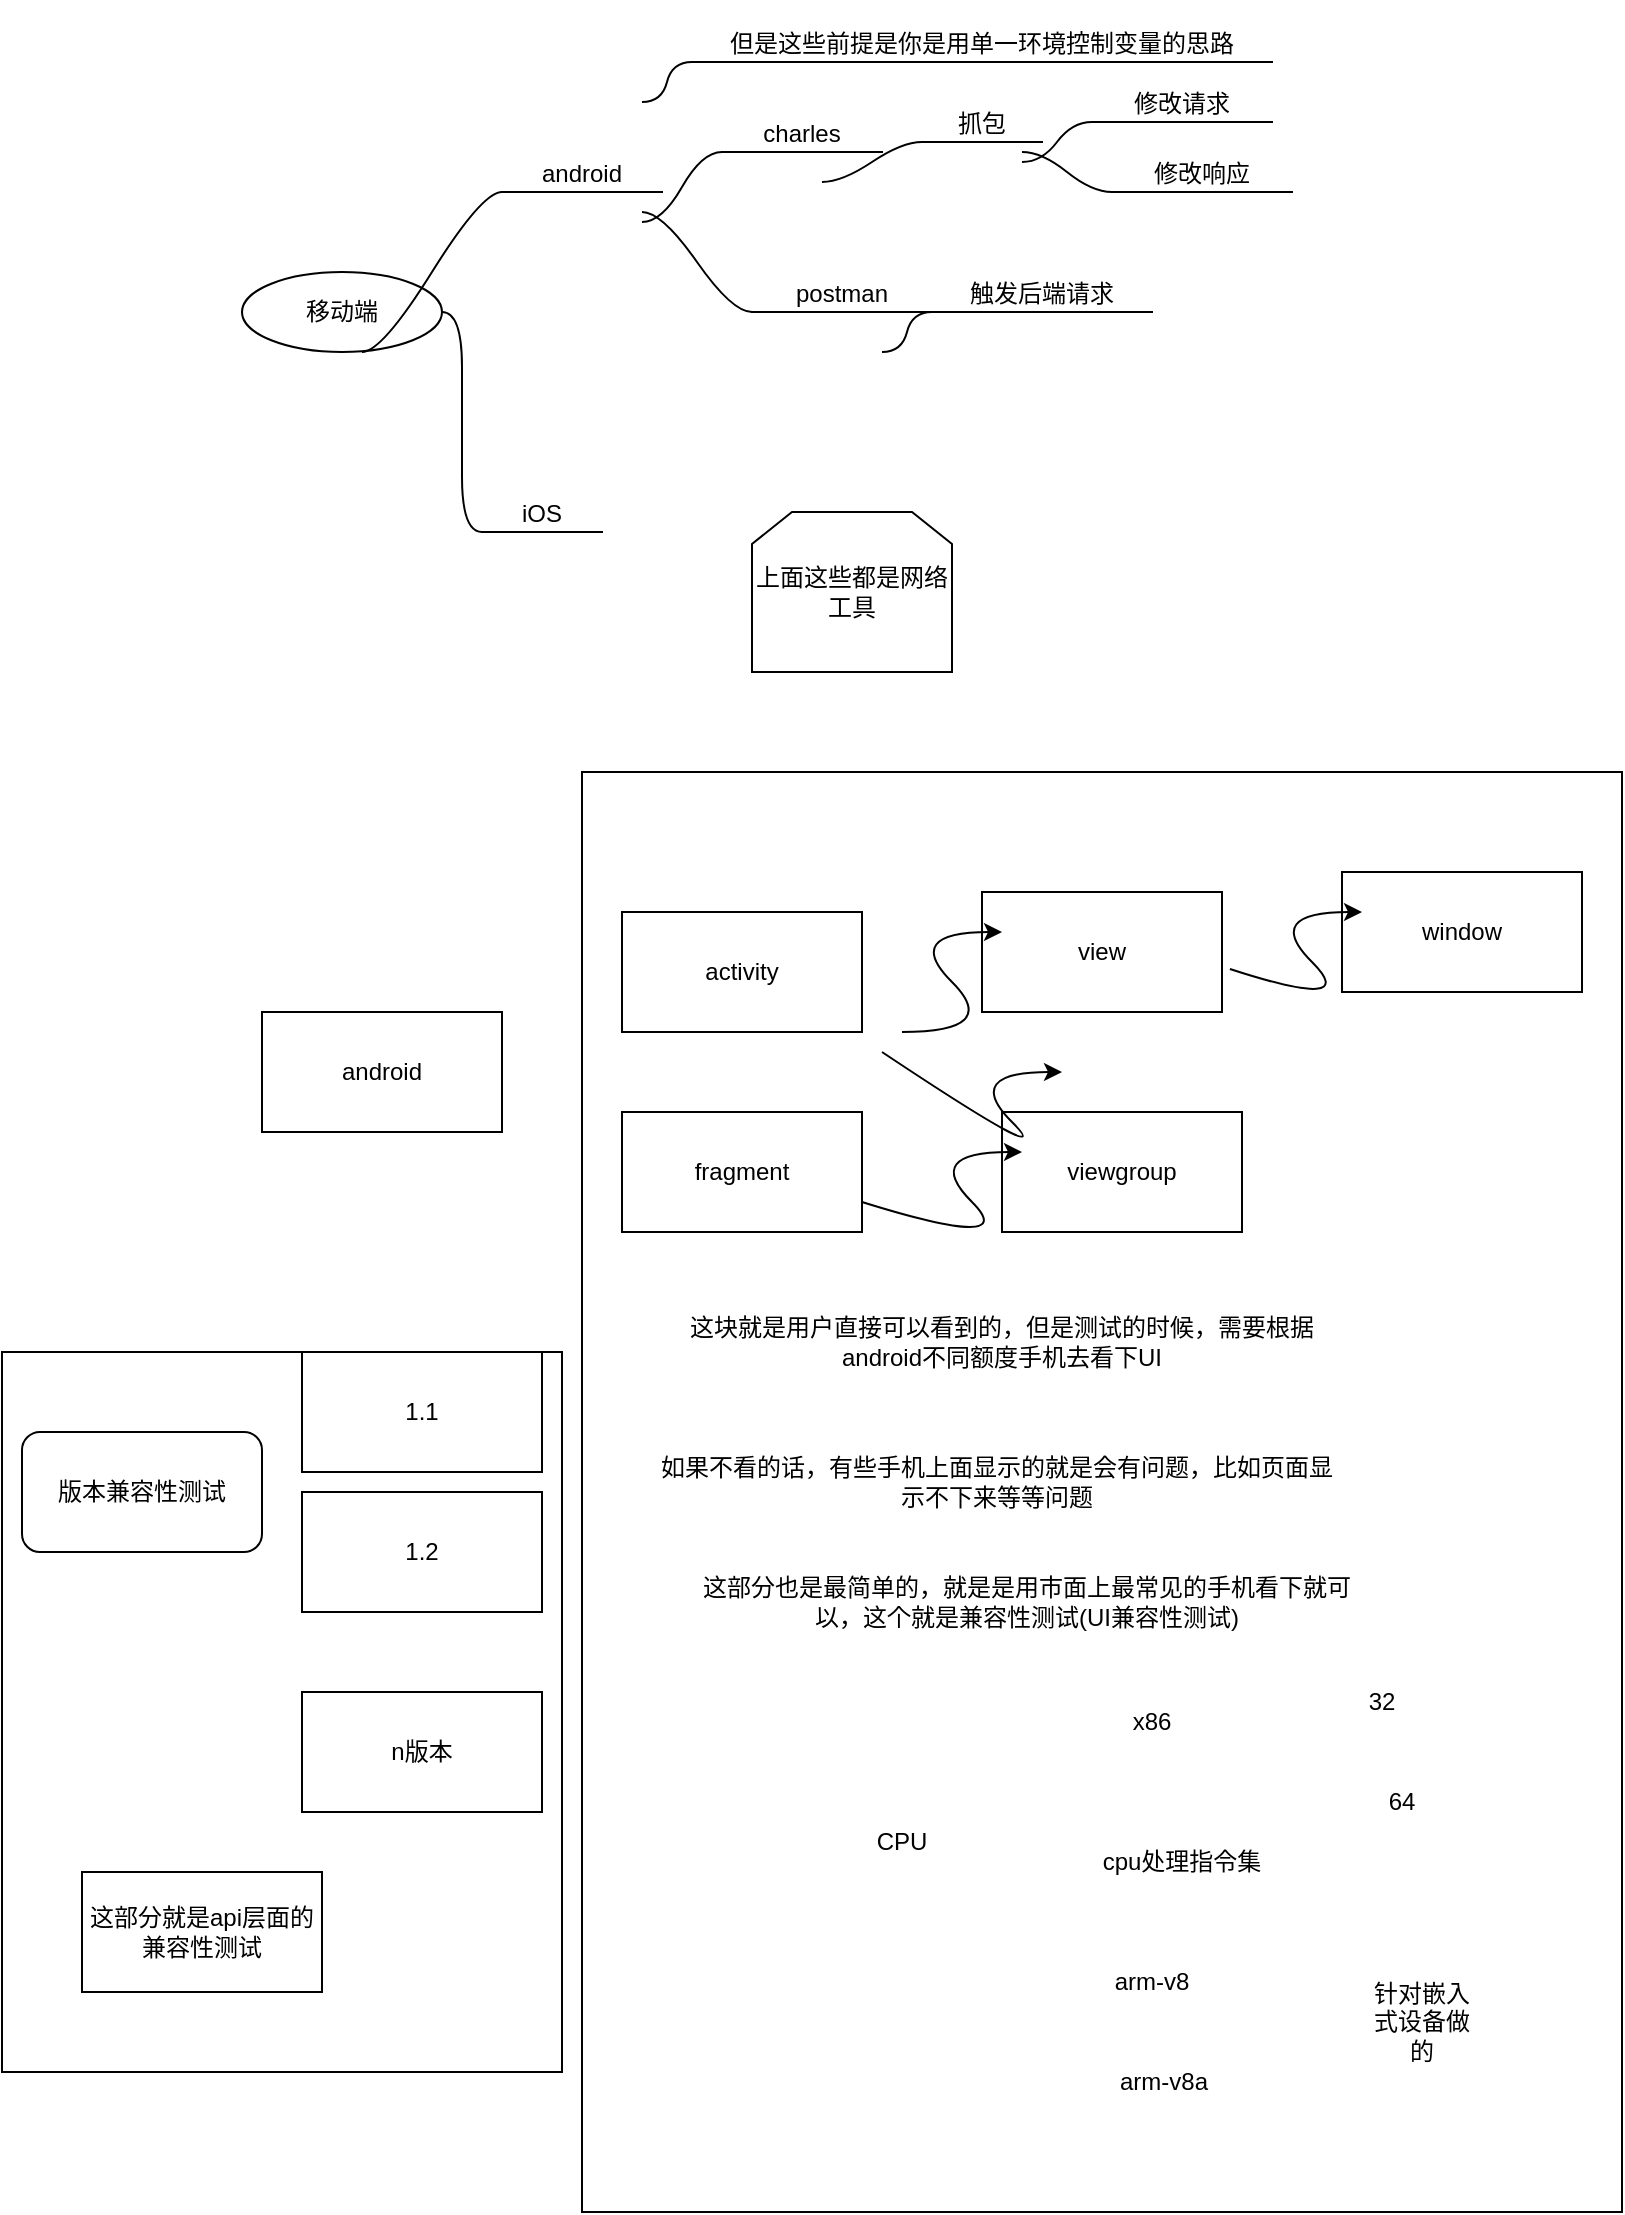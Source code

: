 <mxfile version="20.2.5" type="github">
  <diagram id="UCVIphw-d1U0ZbFAUXC0" name="第 1 页">
    <mxGraphModel dx="946" dy="511" grid="1" gridSize="10" guides="1" tooltips="1" connect="1" arrows="1" fold="1" page="1" pageScale="1" pageWidth="827" pageHeight="1169" math="0" shadow="0">
      <root>
        <mxCell id="0" />
        <mxCell id="1" parent="0" />
        <mxCell id="qprxV2yNGJppye9Mok9R-2" value="移动端" style="ellipse;whiteSpace=wrap;html=1;align=center;newEdgeStyle={&quot;edgeStyle&quot;:&quot;entityRelationEdgeStyle&quot;,&quot;startArrow&quot;:&quot;none&quot;,&quot;endArrow&quot;:&quot;none&quot;,&quot;segment&quot;:10,&quot;curved&quot;:1};treeFolding=1;treeMoving=1;" vertex="1" collapsed="1" parent="1">
          <mxGeometry x="120" y="160" width="100" height="40" as="geometry" />
        </mxCell>
        <mxCell id="qprxV2yNGJppye9Mok9R-5" value="android" style="whiteSpace=wrap;html=1;shape=partialRectangle;top=0;left=0;bottom=1;right=0;points=[[0,1],[1,1]];fillColor=none;align=center;verticalAlign=bottom;routingCenterY=0.5;snapToPoint=1;recursiveResize=0;autosize=1;treeFolding=1;treeMoving=1;newEdgeStyle={&quot;edgeStyle&quot;:&quot;entityRelationEdgeStyle&quot;,&quot;startArrow&quot;:&quot;none&quot;,&quot;endArrow&quot;:&quot;none&quot;,&quot;segment&quot;:10,&quot;curved&quot;:1};" vertex="1" parent="1">
          <mxGeometry x="250" y="90" width="80" height="30" as="geometry" />
        </mxCell>
        <mxCell id="qprxV2yNGJppye9Mok9R-6" value="" style="edgeStyle=entityRelationEdgeStyle;startArrow=none;endArrow=none;segment=10;curved=1;rounded=0;" edge="1" target="qprxV2yNGJppye9Mok9R-5" parent="1">
          <mxGeometry relative="1" as="geometry">
            <mxPoint x="180" y="200" as="sourcePoint" />
          </mxGeometry>
        </mxCell>
        <mxCell id="qprxV2yNGJppye9Mok9R-8" value="iOS" style="whiteSpace=wrap;html=1;shape=partialRectangle;top=0;left=0;bottom=1;right=0;points=[[0,1],[1,1]];fillColor=none;align=center;verticalAlign=bottom;routingCenterY=0.5;snapToPoint=1;recursiveResize=0;autosize=1;treeFolding=1;treeMoving=1;newEdgeStyle={&quot;edgeStyle&quot;:&quot;entityRelationEdgeStyle&quot;,&quot;startArrow&quot;:&quot;none&quot;,&quot;endArrow&quot;:&quot;none&quot;,&quot;segment&quot;:10,&quot;curved&quot;:1};" vertex="1" parent="1">
          <mxGeometry x="240" y="260" width="60" height="30" as="geometry" />
        </mxCell>
        <mxCell id="qprxV2yNGJppye9Mok9R-9" value="" style="edgeStyle=entityRelationEdgeStyle;startArrow=none;endArrow=none;segment=10;curved=1;rounded=0;" edge="1" target="qprxV2yNGJppye9Mok9R-8" parent="1" source="qprxV2yNGJppye9Mok9R-2">
          <mxGeometry relative="1" as="geometry">
            <mxPoint x="160" y="240" as="sourcePoint" />
          </mxGeometry>
        </mxCell>
        <mxCell id="qprxV2yNGJppye9Mok9R-10" value="charles" style="whiteSpace=wrap;html=1;shape=partialRectangle;top=0;left=0;bottom=1;right=0;points=[[0,1],[1,1]];fillColor=none;align=center;verticalAlign=bottom;routingCenterY=0.5;snapToPoint=1;recursiveResize=0;autosize=1;treeFolding=1;treeMoving=1;newEdgeStyle={&quot;edgeStyle&quot;:&quot;entityRelationEdgeStyle&quot;,&quot;startArrow&quot;:&quot;none&quot;,&quot;endArrow&quot;:&quot;none&quot;,&quot;segment&quot;:10,&quot;curved&quot;:1};" vertex="1" parent="1">
          <mxGeometry x="360" y="70" width="80" height="30" as="geometry" />
        </mxCell>
        <mxCell id="qprxV2yNGJppye9Mok9R-11" value="" style="edgeStyle=entityRelationEdgeStyle;startArrow=none;endArrow=none;segment=10;curved=1;rounded=0;" edge="1" target="qprxV2yNGJppye9Mok9R-10" parent="1">
          <mxGeometry relative="1" as="geometry">
            <mxPoint x="320" y="135" as="sourcePoint" />
          </mxGeometry>
        </mxCell>
        <mxCell id="qprxV2yNGJppye9Mok9R-12" value="postman" style="whiteSpace=wrap;html=1;shape=partialRectangle;top=0;left=0;bottom=1;right=0;points=[[0,1],[1,1]];fillColor=none;align=center;verticalAlign=bottom;routingCenterY=0.5;snapToPoint=1;recursiveResize=0;autosize=1;treeFolding=1;treeMoving=1;newEdgeStyle={&quot;edgeStyle&quot;:&quot;entityRelationEdgeStyle&quot;,&quot;startArrow&quot;:&quot;none&quot;,&quot;endArrow&quot;:&quot;none&quot;,&quot;segment&quot;:10,&quot;curved&quot;:1};" vertex="1" parent="1">
          <mxGeometry x="375" y="150" width="90" height="30" as="geometry" />
        </mxCell>
        <mxCell id="qprxV2yNGJppye9Mok9R-13" value="" style="edgeStyle=entityRelationEdgeStyle;startArrow=none;endArrow=none;segment=10;curved=1;rounded=0;" edge="1" target="qprxV2yNGJppye9Mok9R-12" parent="1">
          <mxGeometry relative="1" as="geometry">
            <mxPoint x="320" y="130" as="sourcePoint" />
          </mxGeometry>
        </mxCell>
        <mxCell id="qprxV2yNGJppye9Mok9R-14" value="触发后端请求" style="whiteSpace=wrap;html=1;shape=partialRectangle;top=0;left=0;bottom=1;right=0;points=[[0,1],[1,1]];fillColor=none;align=center;verticalAlign=bottom;routingCenterY=0.5;snapToPoint=1;recursiveResize=0;autosize=1;treeFolding=1;treeMoving=1;newEdgeStyle={&quot;edgeStyle&quot;:&quot;entityRelationEdgeStyle&quot;,&quot;startArrow&quot;:&quot;none&quot;,&quot;endArrow&quot;:&quot;none&quot;,&quot;segment&quot;:10,&quot;curved&quot;:1};" vertex="1" parent="1">
          <mxGeometry x="465" y="150" width="110" height="30" as="geometry" />
        </mxCell>
        <mxCell id="qprxV2yNGJppye9Mok9R-15" value="" style="edgeStyle=entityRelationEdgeStyle;startArrow=none;endArrow=none;segment=10;curved=1;rounded=0;" edge="1" target="qprxV2yNGJppye9Mok9R-14" parent="1">
          <mxGeometry relative="1" as="geometry">
            <mxPoint x="440" y="200" as="sourcePoint" />
          </mxGeometry>
        </mxCell>
        <mxCell id="qprxV2yNGJppye9Mok9R-16" value="抓包" style="whiteSpace=wrap;html=1;shape=partialRectangle;top=0;left=0;bottom=1;right=0;points=[[0,1],[1,1]];fillColor=none;align=center;verticalAlign=bottom;routingCenterY=0.5;snapToPoint=1;recursiveResize=0;autosize=1;treeFolding=1;treeMoving=1;newEdgeStyle={&quot;edgeStyle&quot;:&quot;entityRelationEdgeStyle&quot;,&quot;startArrow&quot;:&quot;none&quot;,&quot;endArrow&quot;:&quot;none&quot;,&quot;segment&quot;:10,&quot;curved&quot;:1};" vertex="1" parent="1">
          <mxGeometry x="460" y="65" width="60" height="30" as="geometry" />
        </mxCell>
        <mxCell id="qprxV2yNGJppye9Mok9R-17" value="" style="edgeStyle=entityRelationEdgeStyle;startArrow=none;endArrow=none;segment=10;curved=1;rounded=0;" edge="1" target="qprxV2yNGJppye9Mok9R-16" parent="1">
          <mxGeometry relative="1" as="geometry">
            <mxPoint x="410" y="115" as="sourcePoint" />
          </mxGeometry>
        </mxCell>
        <mxCell id="qprxV2yNGJppye9Mok9R-18" value="修改请求" style="whiteSpace=wrap;html=1;shape=partialRectangle;top=0;left=0;bottom=1;right=0;points=[[0,1],[1,1]];fillColor=none;align=center;verticalAlign=bottom;routingCenterY=0.5;snapToPoint=1;recursiveResize=0;autosize=1;treeFolding=1;treeMoving=1;newEdgeStyle={&quot;edgeStyle&quot;:&quot;entityRelationEdgeStyle&quot;,&quot;startArrow&quot;:&quot;none&quot;,&quot;endArrow&quot;:&quot;none&quot;,&quot;segment&quot;:10,&quot;curved&quot;:1};" vertex="1" parent="1">
          <mxGeometry x="545" y="55" width="90" height="30" as="geometry" />
        </mxCell>
        <mxCell id="qprxV2yNGJppye9Mok9R-19" value="" style="edgeStyle=entityRelationEdgeStyle;startArrow=none;endArrow=none;segment=10;curved=1;rounded=0;" edge="1" target="qprxV2yNGJppye9Mok9R-18" parent="1">
          <mxGeometry relative="1" as="geometry">
            <mxPoint x="510" y="105" as="sourcePoint" />
          </mxGeometry>
        </mxCell>
        <mxCell id="qprxV2yNGJppye9Mok9R-20" value="修改响应" style="whiteSpace=wrap;html=1;shape=partialRectangle;top=0;left=0;bottom=1;right=0;points=[[0,1],[1,1]];fillColor=none;align=center;verticalAlign=bottom;routingCenterY=0.5;snapToPoint=1;recursiveResize=0;autosize=1;treeFolding=1;treeMoving=1;newEdgeStyle={&quot;edgeStyle&quot;:&quot;entityRelationEdgeStyle&quot;,&quot;startArrow&quot;:&quot;none&quot;,&quot;endArrow&quot;:&quot;none&quot;,&quot;segment&quot;:10,&quot;curved&quot;:1};" vertex="1" parent="1">
          <mxGeometry x="555" y="90" width="90" height="30" as="geometry" />
        </mxCell>
        <mxCell id="qprxV2yNGJppye9Mok9R-21" value="" style="edgeStyle=entityRelationEdgeStyle;startArrow=none;endArrow=none;segment=10;curved=1;rounded=0;" edge="1" target="qprxV2yNGJppye9Mok9R-20" parent="1">
          <mxGeometry relative="1" as="geometry">
            <mxPoint x="510" y="100" as="sourcePoint" />
          </mxGeometry>
        </mxCell>
        <mxCell id="qprxV2yNGJppye9Mok9R-22" value="但是这些前提是你是用单一环境控制变量的思路" style="whiteSpace=wrap;html=1;shape=partialRectangle;top=0;left=0;bottom=1;right=0;points=[[0,1],[1,1]];fillColor=none;align=center;verticalAlign=bottom;routingCenterY=0.5;snapToPoint=1;recursiveResize=0;autosize=1;treeFolding=1;treeMoving=1;newEdgeStyle={&quot;edgeStyle&quot;:&quot;entityRelationEdgeStyle&quot;,&quot;startArrow&quot;:&quot;none&quot;,&quot;endArrow&quot;:&quot;none&quot;,&quot;segment&quot;:10,&quot;curved&quot;:1};" vertex="1" parent="1">
          <mxGeometry x="345" y="25" width="290" height="30" as="geometry" />
        </mxCell>
        <mxCell id="qprxV2yNGJppye9Mok9R-23" value="" style="edgeStyle=entityRelationEdgeStyle;startArrow=none;endArrow=none;segment=10;curved=1;rounded=0;" edge="1" target="qprxV2yNGJppye9Mok9R-22" parent="1">
          <mxGeometry relative="1" as="geometry">
            <mxPoint x="320" y="75" as="sourcePoint" />
          </mxGeometry>
        </mxCell>
        <mxCell id="qprxV2yNGJppye9Mok9R-24" value="上面这些都是网络工具" style="shape=loopLimit;whiteSpace=wrap;html=1;" vertex="1" parent="1">
          <mxGeometry x="375" y="280" width="100" height="80" as="geometry" />
        </mxCell>
        <mxCell id="qprxV2yNGJppye9Mok9R-25" value="android" style="rounded=0;whiteSpace=wrap;html=1;" vertex="1" parent="1">
          <mxGeometry x="130" y="530" width="120" height="60" as="geometry" />
        </mxCell>
        <mxCell id="qprxV2yNGJppye9Mok9R-37" value="" style="rounded=0;whiteSpace=wrap;html=1;" vertex="1" parent="1">
          <mxGeometry x="290" y="410" width="520" height="720" as="geometry" />
        </mxCell>
        <mxCell id="qprxV2yNGJppye9Mok9R-26" value="activity" style="rounded=0;whiteSpace=wrap;html=1;" vertex="1" parent="1">
          <mxGeometry x="310" y="480" width="120" height="60" as="geometry" />
        </mxCell>
        <mxCell id="qprxV2yNGJppye9Mok9R-27" value="fragment" style="rounded=0;whiteSpace=wrap;html=1;" vertex="1" parent="1">
          <mxGeometry x="310" y="580" width="120" height="60" as="geometry" />
        </mxCell>
        <mxCell id="qprxV2yNGJppye9Mok9R-28" value="view" style="rounded=0;whiteSpace=wrap;html=1;" vertex="1" parent="1">
          <mxGeometry x="490" y="470" width="120" height="60" as="geometry" />
        </mxCell>
        <mxCell id="qprxV2yNGJppye9Mok9R-29" value="viewgroup" style="rounded=0;whiteSpace=wrap;html=1;" vertex="1" parent="1">
          <mxGeometry x="500" y="580" width="120" height="60" as="geometry" />
        </mxCell>
        <mxCell id="qprxV2yNGJppye9Mok9R-30" value="window" style="rounded=0;whiteSpace=wrap;html=1;" vertex="1" parent="1">
          <mxGeometry x="670" y="460" width="120" height="60" as="geometry" />
        </mxCell>
        <mxCell id="qprxV2yNGJppye9Mok9R-31" value="" style="curved=1;endArrow=classic;html=1;rounded=0;exitX=1.033;exitY=0.642;exitDx=0;exitDy=0;exitPerimeter=0;" edge="1" parent="1" source="qprxV2yNGJppye9Mok9R-28">
          <mxGeometry width="50" height="50" relative="1" as="geometry">
            <mxPoint x="630" y="530" as="sourcePoint" />
            <mxPoint x="680" y="480" as="targetPoint" />
            <Array as="points">
              <mxPoint x="680" y="530" />
              <mxPoint x="630" y="480" />
            </Array>
          </mxGeometry>
        </mxCell>
        <mxCell id="qprxV2yNGJppye9Mok9R-33" value="" style="curved=1;endArrow=classic;html=1;rounded=0;" edge="1" parent="1">
          <mxGeometry width="50" height="50" relative="1" as="geometry">
            <mxPoint x="450" y="540" as="sourcePoint" />
            <mxPoint x="500" y="490" as="targetPoint" />
            <Array as="points">
              <mxPoint x="500" y="540" />
              <mxPoint x="450" y="490" />
            </Array>
          </mxGeometry>
        </mxCell>
        <mxCell id="qprxV2yNGJppye9Mok9R-34" value="" style="curved=1;endArrow=classic;html=1;rounded=0;" edge="1" parent="1">
          <mxGeometry width="50" height="50" relative="1" as="geometry">
            <mxPoint x="440" y="550" as="sourcePoint" />
            <mxPoint x="530" y="560" as="targetPoint" />
            <Array as="points">
              <mxPoint x="530" y="610" />
              <mxPoint x="480" y="560" />
            </Array>
          </mxGeometry>
        </mxCell>
        <mxCell id="qprxV2yNGJppye9Mok9R-36" value="" style="curved=1;endArrow=classic;html=1;rounded=0;exitX=1;exitY=0.75;exitDx=0;exitDy=0;" edge="1" parent="1" source="qprxV2yNGJppye9Mok9R-27">
          <mxGeometry width="50" height="50" relative="1" as="geometry">
            <mxPoint x="460" y="650" as="sourcePoint" />
            <mxPoint x="510" y="600" as="targetPoint" />
            <Array as="points">
              <mxPoint x="510" y="650" />
              <mxPoint x="460" y="600" />
            </Array>
          </mxGeometry>
        </mxCell>
        <mxCell id="qprxV2yNGJppye9Mok9R-38" value="这块就是用户直接可以看到的，但是测试的时候，需要根据android不同额度手机去看下UI&lt;br&gt;" style="text;html=1;strokeColor=none;fillColor=none;align=center;verticalAlign=middle;whiteSpace=wrap;rounded=0;" vertex="1" parent="1">
          <mxGeometry x="340" y="680" width="320" height="30" as="geometry" />
        </mxCell>
        <mxCell id="qprxV2yNGJppye9Mok9R-39" value="如果不看的话，有些手机上面显示的就是会有问题，比如页面显示不下来等等问题" style="text;html=1;strokeColor=none;fillColor=none;align=center;verticalAlign=middle;whiteSpace=wrap;rounded=0;" vertex="1" parent="1">
          <mxGeometry x="325" y="750" width="345" height="30" as="geometry" />
        </mxCell>
        <mxCell id="qprxV2yNGJppye9Mok9R-40" value="这部分也是最简单的，就是是用市面上最常见的手机看下就可以，这个就是兼容性测试(UI兼容性测试)" style="text;html=1;strokeColor=none;fillColor=none;align=center;verticalAlign=middle;whiteSpace=wrap;rounded=0;" vertex="1" parent="1">
          <mxGeometry x="345" y="810" width="335" height="30" as="geometry" />
        </mxCell>
        <mxCell id="qprxV2yNGJppye9Mok9R-41" value="CPU" style="text;html=1;strokeColor=none;fillColor=none;align=center;verticalAlign=middle;whiteSpace=wrap;rounded=0;" vertex="1" parent="1">
          <mxGeometry x="420" y="930" width="60" height="30" as="geometry" />
        </mxCell>
        <mxCell id="qprxV2yNGJppye9Mok9R-44" value="x86" style="text;html=1;strokeColor=none;fillColor=none;align=center;verticalAlign=middle;whiteSpace=wrap;rounded=0;" vertex="1" parent="1">
          <mxGeometry x="545" y="870" width="60" height="30" as="geometry" />
        </mxCell>
        <mxCell id="qprxV2yNGJppye9Mok9R-45" value="32" style="text;html=1;strokeColor=none;fillColor=none;align=center;verticalAlign=middle;whiteSpace=wrap;rounded=0;" vertex="1" parent="1">
          <mxGeometry x="660" y="860" width="60" height="30" as="geometry" />
        </mxCell>
        <mxCell id="qprxV2yNGJppye9Mok9R-46" value="64" style="text;html=1;strokeColor=none;fillColor=none;align=center;verticalAlign=middle;whiteSpace=wrap;rounded=0;" vertex="1" parent="1">
          <mxGeometry x="670" y="910" width="60" height="30" as="geometry" />
        </mxCell>
        <mxCell id="qprxV2yNGJppye9Mok9R-47" value="cpu处理指令集" style="text;html=1;strokeColor=none;fillColor=none;align=center;verticalAlign=middle;whiteSpace=wrap;rounded=0;" vertex="1" parent="1">
          <mxGeometry x="545" y="940" width="90" height="30" as="geometry" />
        </mxCell>
        <mxCell id="qprxV2yNGJppye9Mok9R-48" value="arm-v8" style="text;html=1;strokeColor=none;fillColor=none;align=center;verticalAlign=middle;whiteSpace=wrap;rounded=0;" vertex="1" parent="1">
          <mxGeometry x="545" y="1000" width="60" height="30" as="geometry" />
        </mxCell>
        <mxCell id="qprxV2yNGJppye9Mok9R-49" value="arm-v8a" style="text;html=1;strokeColor=none;fillColor=none;align=center;verticalAlign=middle;whiteSpace=wrap;rounded=0;" vertex="1" parent="1">
          <mxGeometry x="551" y="1050" width="60" height="30" as="geometry" />
        </mxCell>
        <mxCell id="qprxV2yNGJppye9Mok9R-56" value="" style="rounded=0;whiteSpace=wrap;html=1;" vertex="1" parent="1">
          <mxGeometry y="700" width="280" height="360" as="geometry" />
        </mxCell>
        <mxCell id="qprxV2yNGJppye9Mok9R-50" value="针对嵌入式设备做的" style="text;html=1;strokeColor=none;fillColor=none;align=center;verticalAlign=middle;whiteSpace=wrap;rounded=0;" vertex="1" parent="1">
          <mxGeometry x="680" y="1020" width="60" height="30" as="geometry" />
        </mxCell>
        <mxCell id="qprxV2yNGJppye9Mok9R-51" value="版本兼容性测试" style="rounded=1;whiteSpace=wrap;html=1;" vertex="1" parent="1">
          <mxGeometry x="10" y="740" width="120" height="60" as="geometry" />
        </mxCell>
        <mxCell id="qprxV2yNGJppye9Mok9R-52" value="1.1" style="rounded=0;whiteSpace=wrap;html=1;" vertex="1" parent="1">
          <mxGeometry x="150" y="700" width="120" height="60" as="geometry" />
        </mxCell>
        <mxCell id="qprxV2yNGJppye9Mok9R-53" value="1.2" style="rounded=0;whiteSpace=wrap;html=1;" vertex="1" parent="1">
          <mxGeometry x="150" y="770" width="120" height="60" as="geometry" />
        </mxCell>
        <mxCell id="qprxV2yNGJppye9Mok9R-54" value="n版本" style="rounded=0;whiteSpace=wrap;html=1;" vertex="1" parent="1">
          <mxGeometry x="150" y="870" width="120" height="60" as="geometry" />
        </mxCell>
        <mxCell id="qprxV2yNGJppye9Mok9R-55" value="这部分就是api层面的兼容性测试" style="rounded=0;whiteSpace=wrap;html=1;" vertex="1" parent="1">
          <mxGeometry x="40" y="960" width="120" height="60" as="geometry" />
        </mxCell>
      </root>
    </mxGraphModel>
  </diagram>
</mxfile>

